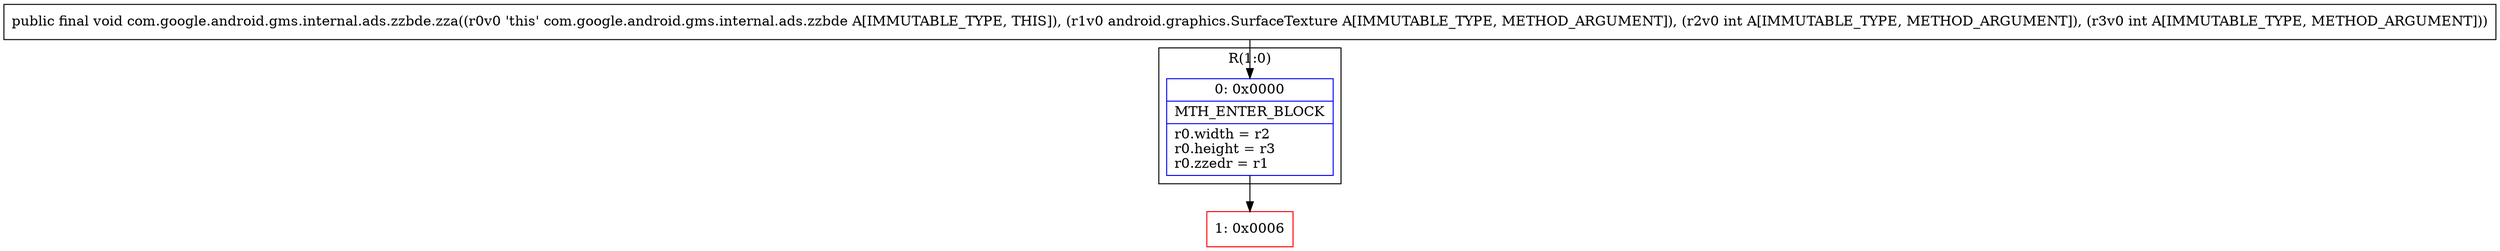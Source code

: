 digraph "CFG forcom.google.android.gms.internal.ads.zzbde.zza(Landroid\/graphics\/SurfaceTexture;II)V" {
subgraph cluster_Region_280216563 {
label = "R(1:0)";
node [shape=record,color=blue];
Node_0 [shape=record,label="{0\:\ 0x0000|MTH_ENTER_BLOCK\l|r0.width = r2\lr0.height = r3\lr0.zzedr = r1\l}"];
}
Node_1 [shape=record,color=red,label="{1\:\ 0x0006}"];
MethodNode[shape=record,label="{public final void com.google.android.gms.internal.ads.zzbde.zza((r0v0 'this' com.google.android.gms.internal.ads.zzbde A[IMMUTABLE_TYPE, THIS]), (r1v0 android.graphics.SurfaceTexture A[IMMUTABLE_TYPE, METHOD_ARGUMENT]), (r2v0 int A[IMMUTABLE_TYPE, METHOD_ARGUMENT]), (r3v0 int A[IMMUTABLE_TYPE, METHOD_ARGUMENT])) }"];
MethodNode -> Node_0;
Node_0 -> Node_1;
}

